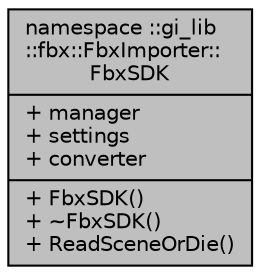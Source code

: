 digraph "namespace ::gi_lib::fbx::FbxImporter::FbxSDK"
{
  edge [fontname="Helvetica",fontsize="10",labelfontname="Helvetica",labelfontsize="10"];
  node [fontname="Helvetica",fontsize="10",shape=record];
  Node1 [label="{namespace ::gi_lib\l::fbx::FbxImporter::\lFbxSDK\n|+ manager\l+ settings\l+ converter\l|+ FbxSDK()\l+ ~FbxSDK()\l+ ReadSceneOrDie()\l}",height=0.2,width=0.4,color="black", fillcolor="grey75", style="filled", fontcolor="black"];
}
